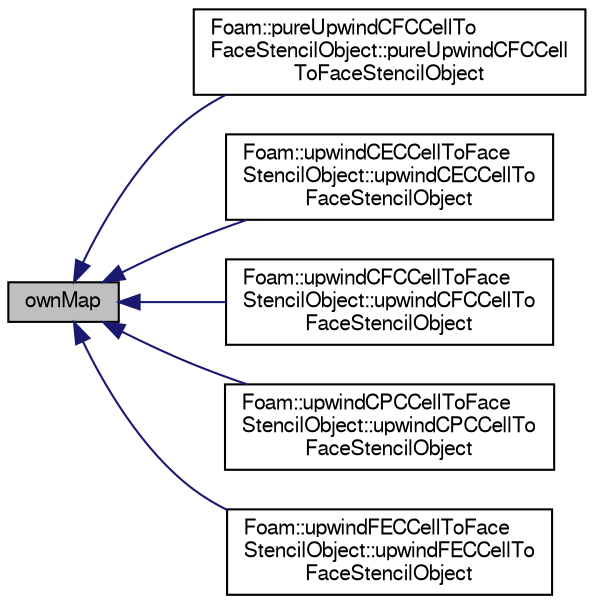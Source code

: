 digraph "ownMap"
{
  bgcolor="transparent";
  edge [fontname="FreeSans",fontsize="10",labelfontname="FreeSans",labelfontsize="10"];
  node [fontname="FreeSans",fontsize="10",shape=record];
  rankdir="LR";
  Node130 [label="ownMap",height=0.2,width=0.4,color="black", fillcolor="grey75", style="filled", fontcolor="black"];
  Node130 -> Node131 [dir="back",color="midnightblue",fontsize="10",style="solid",fontname="FreeSans"];
  Node131 [label="Foam::pureUpwindCFCCellTo\lFaceStencilObject::pureUpwindCFCCell\lToFaceStencilObject",height=0.2,width=0.4,color="black",URL="$a22722.html#a57685e7983e08b0af7bd791a5012017b",tooltip="Construct from uncompacted face stencil. "];
  Node130 -> Node132 [dir="back",color="midnightblue",fontsize="10",style="solid",fontname="FreeSans"];
  Node132 [label="Foam::upwindCECCellToFace\lStencilObject::upwindCECCellTo\lFaceStencilObject",height=0.2,width=0.4,color="black",URL="$a22726.html#a1604d2b4a4148e8296f419fda9d7f453",tooltip="Construct from uncompacted face stencil. "];
  Node130 -> Node133 [dir="back",color="midnightblue",fontsize="10",style="solid",fontname="FreeSans"];
  Node133 [label="Foam::upwindCFCCellToFace\lStencilObject::upwindCFCCellTo\lFaceStencilObject",height=0.2,width=0.4,color="black",URL="$a22730.html#a3acb1627b980d76e6f3c09c424005f4f",tooltip="Construct from uncompacted face stencil. "];
  Node130 -> Node134 [dir="back",color="midnightblue",fontsize="10",style="solid",fontname="FreeSans"];
  Node134 [label="Foam::upwindCPCCellToFace\lStencilObject::upwindCPCCellTo\lFaceStencilObject",height=0.2,width=0.4,color="black",URL="$a22734.html#afc74e3f21c5fbba3bae59601165db696",tooltip="Construct from uncompacted face stencil. "];
  Node130 -> Node135 [dir="back",color="midnightblue",fontsize="10",style="solid",fontname="FreeSans"];
  Node135 [label="Foam::upwindFECCellToFace\lStencilObject::upwindFECCellTo\lFaceStencilObject",height=0.2,width=0.4,color="black",URL="$a22738.html#a67d43cff287cd626d9d5b0837b78cefd",tooltip="Construct from uncompacted face stencil. "];
}
